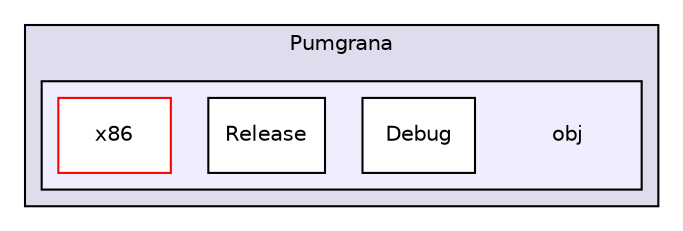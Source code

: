 digraph "C:/Users/Tristan/Documents/Visual Studio 2013/Projects/Pumgrana/Pumgrana/obj" {
  compound=true
  node [ fontsize="10", fontname="Helvetica"];
  edge [ labelfontsize="10", labelfontname="Helvetica"];
  subgraph clusterdir_f5b3a16be69485fd487cebc58f99b217 {
    graph [ bgcolor="#ddddee", pencolor="black", label="Pumgrana" fontname="Helvetica", fontsize="10", URL="dir_f5b3a16be69485fd487cebc58f99b217.html"]
  subgraph clusterdir_0cb33383d0b0222c1173b8385d9cce2d {
    graph [ bgcolor="#eeeeff", pencolor="black", label="" URL="dir_0cb33383d0b0222c1173b8385d9cce2d.html"];
    dir_0cb33383d0b0222c1173b8385d9cce2d [shape=plaintext label="obj"];
    dir_3807fc98a07b934eb80cdb2713fe7ce9 [shape=box label="Debug" color="black" fillcolor="white" style="filled" URL="dir_3807fc98a07b934eb80cdb2713fe7ce9.html"];
    dir_f11e80ff4851c517ada8214f18346a73 [shape=box label="Release" color="black" fillcolor="white" style="filled" URL="dir_f11e80ff4851c517ada8214f18346a73.html"];
    dir_840657233547a1fbfc72be35b6e26ca5 [shape=box label="x86" color="red" fillcolor="white" style="filled" URL="dir_840657233547a1fbfc72be35b6e26ca5.html"];
  }
  }
}

